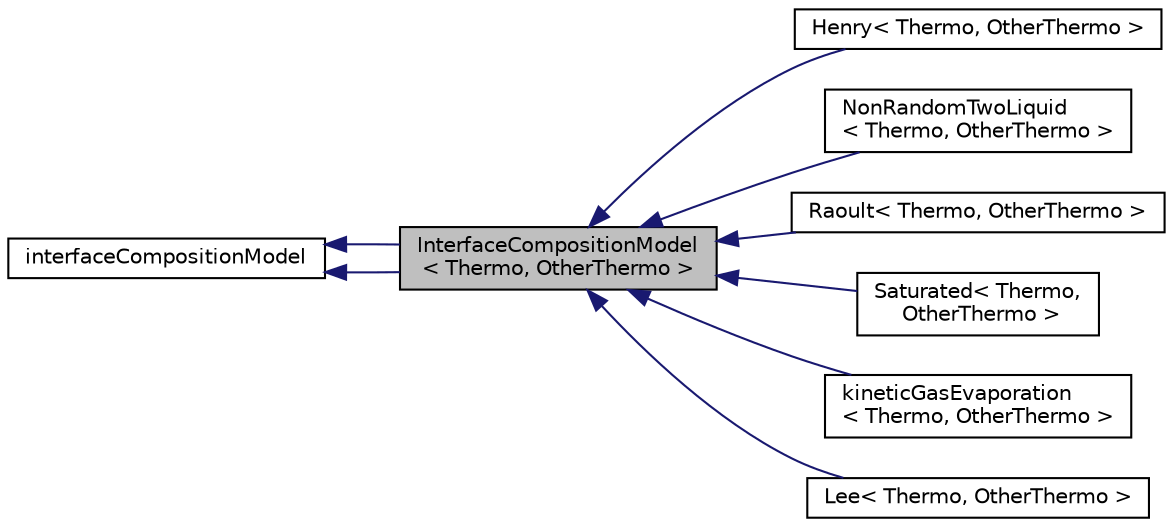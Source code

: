 digraph "InterfaceCompositionModel&lt; Thermo, OtherThermo &gt;"
{
  bgcolor="transparent";
  edge [fontname="Helvetica",fontsize="10",labelfontname="Helvetica",labelfontsize="10"];
  node [fontname="Helvetica",fontsize="10",shape=record];
  rankdir="LR";
  Node1 [label="InterfaceCompositionModel\l\< Thermo, OtherThermo \>",height=0.2,width=0.4,color="black", fillcolor="grey75", style="filled" fontcolor="black"];
  Node2 -> Node1 [dir="back",color="midnightblue",fontsize="10",style="solid",fontname="Helvetica"];
  Node2 [label="interfaceCompositionModel",height=0.2,width=0.4,color="black",URL="$classFoam_1_1interfaceCompositionModel.html",tooltip="Generic base class for interface composition models. These models describe the composition in phase 1..."];
  Node2 -> Node1 [dir="back",color="midnightblue",fontsize="10",style="solid",fontname="Helvetica"];
  Node1 -> Node3 [dir="back",color="midnightblue",fontsize="10",style="solid",fontname="Helvetica"];
  Node3 [label="Henry\< Thermo, OtherThermo \>",height=0.2,width=0.4,color="black",URL="$classFoam_1_1interfaceCompositionModels_1_1Henry.html",tooltip="Henry&#39;s law for gas solubility in liquid. The concentration of a dissolved species in the liquid is p..."];
  Node1 -> Node4 [dir="back",color="midnightblue",fontsize="10",style="solid",fontname="Helvetica"];
  Node4 [label="NonRandomTwoLiquid\l\< Thermo, OtherThermo \>",height=0.2,width=0.4,color="black",URL="$classFoam_1_1interfaceCompositionModels_1_1NonRandomTwoLiquid.html",tooltip="Non ideal law for the mixing of two species. A separate composition model is given for each species..."];
  Node1 -> Node5 [dir="back",color="midnightblue",fontsize="10",style="solid",fontname="Helvetica"];
  Node5 [label="Raoult\< Thermo, OtherThermo \>",height=0.2,width=0.4,color="black",URL="$classFoam_1_1interfaceCompositionModels_1_1Raoult.html",tooltip="Raoult&#39;s law of ideal mixing. A separate composition model is given for each species. The composition of a species is equal to the value given by the model scaled by the species fraction in the bulk of the other phase. "];
  Node1 -> Node6 [dir="back",color="midnightblue",fontsize="10",style="solid",fontname="Helvetica"];
  Node6 [label="Saturated\< Thermo,\l OtherThermo \>",height=0.2,width=0.4,color="black",URL="$classFoam_1_1interfaceCompositionModels_1_1Saturated.html",tooltip="Model which uses a saturation pressure model for a single species to calculate the interface composit..."];
  Node1 -> Node7 [dir="back",color="midnightblue",fontsize="10",style="solid",fontname="Helvetica"];
  Node7 [label="kineticGasEvaporation\l\< Thermo, OtherThermo \>",height=0.2,width=0.4,color="black",URL="$classFoam_1_1meltingEvaporationModels_1_1kineticGasEvaporation.html",tooltip="Considering the Hertz Knudsen formula, which gives the evaporation-condensation flux based on the kin..."];
  Node1 -> Node8 [dir="back",color="midnightblue",fontsize="10",style="solid",fontname="Helvetica"];
  Node8 [label="Lee\< Thermo, OtherThermo \>",height=0.2,width=0.4,color="black",URL="$classFoam_1_1meltingEvaporationModels_1_1Lee.html",tooltip="Mass tranfer Lee model. Simple model driven by field value difference as: "];
}
